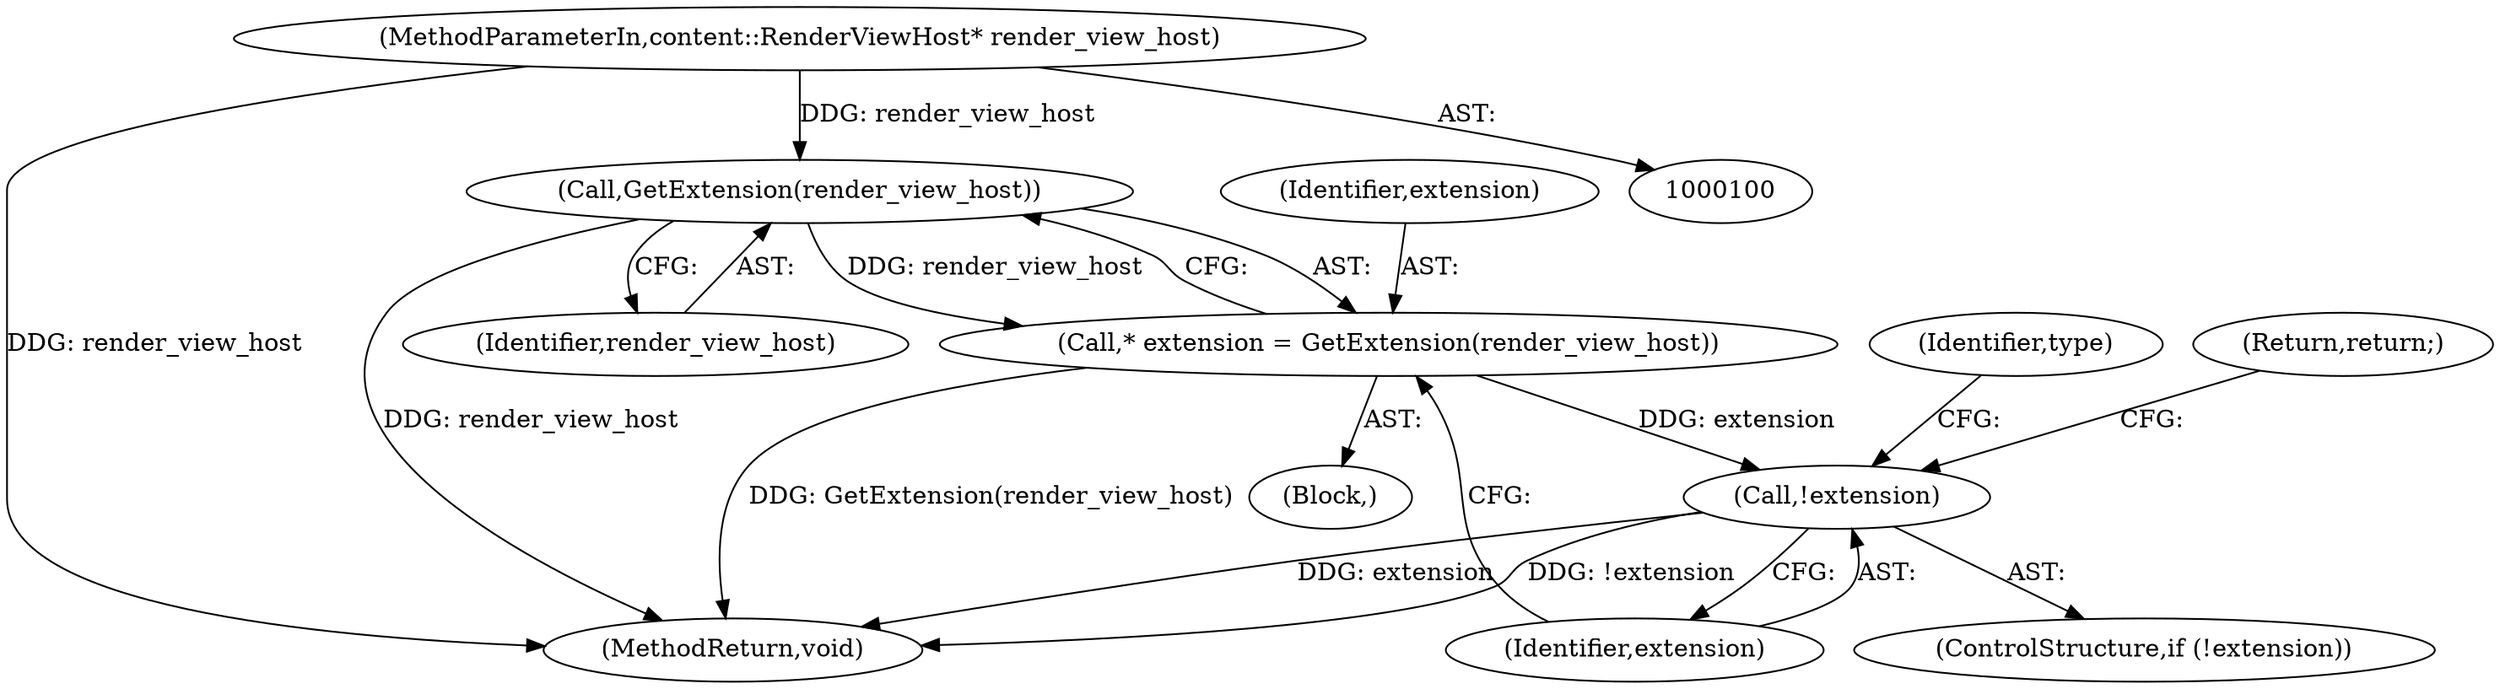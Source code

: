 digraph "0_Chrome_1eefa26e1795192c5a347a1e1e7a99e88c47f9c4_2@pointer" {
"1000101" [label="(MethodParameterIn,content::RenderViewHost* render_view_host)"];
"1000106" [label="(Call,GetExtension(render_view_host))"];
"1000104" [label="(Call,* extension = GetExtension(render_view_host))"];
"1000109" [label="(Call,!extension)"];
"1000109" [label="(Call,!extension)"];
"1000101" [label="(MethodParameterIn,content::RenderViewHost* render_view_host)"];
"1000111" [label="(Return,return;)"];
"1000115" [label="(Identifier,type)"];
"1000136" [label="(MethodReturn,void)"];
"1000102" [label="(Block,)"];
"1000110" [label="(Identifier,extension)"];
"1000108" [label="(ControlStructure,if (!extension))"];
"1000104" [label="(Call,* extension = GetExtension(render_view_host))"];
"1000105" [label="(Identifier,extension)"];
"1000106" [label="(Call,GetExtension(render_view_host))"];
"1000107" [label="(Identifier,render_view_host)"];
"1000101" -> "1000100"  [label="AST: "];
"1000101" -> "1000136"  [label="DDG: render_view_host"];
"1000101" -> "1000106"  [label="DDG: render_view_host"];
"1000106" -> "1000104"  [label="AST: "];
"1000106" -> "1000107"  [label="CFG: "];
"1000107" -> "1000106"  [label="AST: "];
"1000104" -> "1000106"  [label="CFG: "];
"1000106" -> "1000136"  [label="DDG: render_view_host"];
"1000106" -> "1000104"  [label="DDG: render_view_host"];
"1000104" -> "1000102"  [label="AST: "];
"1000105" -> "1000104"  [label="AST: "];
"1000110" -> "1000104"  [label="CFG: "];
"1000104" -> "1000136"  [label="DDG: GetExtension(render_view_host)"];
"1000104" -> "1000109"  [label="DDG: extension"];
"1000109" -> "1000108"  [label="AST: "];
"1000109" -> "1000110"  [label="CFG: "];
"1000110" -> "1000109"  [label="AST: "];
"1000111" -> "1000109"  [label="CFG: "];
"1000115" -> "1000109"  [label="CFG: "];
"1000109" -> "1000136"  [label="DDG: extension"];
"1000109" -> "1000136"  [label="DDG: !extension"];
}
